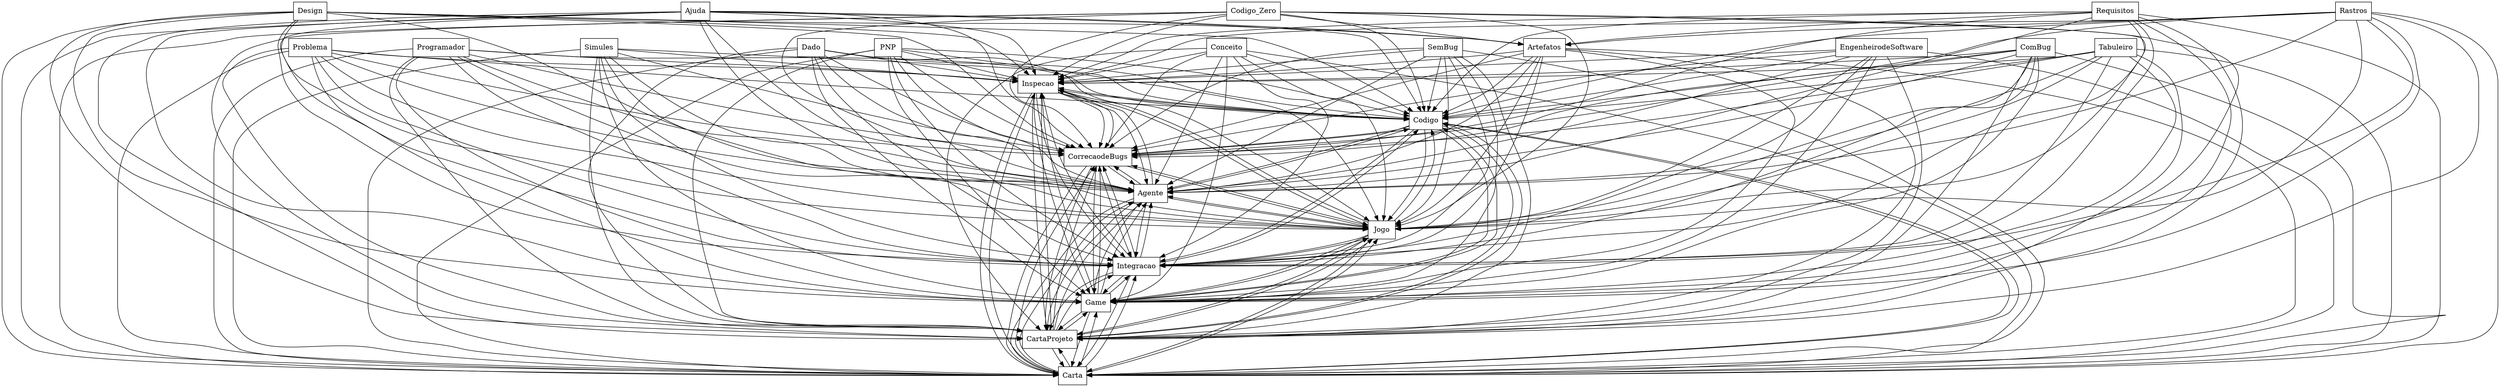 digraph{
graph [rankdir=TB];
node [shape=box];
edge [arrowhead=normal];
0[label="Inspecao",]
1[label="Programador",]
2[label="Conceito",]
3[label="Codigo",]
4[label="EngenheirodeSoftware",]
5[label="Carta",]
6[label="CartaProjeto",]
7[label="Game",]
8[label="Simules",]
9[label="Artefatos",]
10[label="Codigo_Zero",]
11[label="SemBug",]
12[label="Ajuda",]
13[label="Integracao",]
14[label="PNP",]
15[label="Requisitos",]
16[label="Design",]
17[label="Jogo",]
18[label="Tabuleiro",]
19[label="ComBug",]
20[label="Problema",]
21[label="Dado",]
22[label="Rastros",]
23[label="Agente",]
24[label="CorrecaodeBugs",]
0->3[label="",]
0->5[label="",]
0->6[label="",]
0->7[label="",]
0->13[label="",]
0->17[label="",]
0->23[label="",]
0->24[label="",]
1->0[label="",]
1->3[label="",]
1->5[label="",]
1->6[label="",]
1->7[label="",]
1->13[label="",]
1->17[label="",]
1->23[label="",]
1->24[label="",]
2->0[label="",]
2->3[label="",]
2->5[label="",]
2->6[label="",]
2->7[label="",]
2->13[label="",]
2->17[label="",]
2->23[label="",]
2->24[label="",]
3->0[label="",]
3->5[label="",]
3->6[label="",]
3->7[label="",]
3->13[label="",]
3->17[label="",]
3->23[label="",]
3->24[label="",]
4->0[label="",]
4->3[label="",]
4->5[label="",]
4->6[label="",]
4->7[label="",]
4->13[label="",]
4->17[label="",]
4->23[label="",]
4->24[label="",]
5->0[label="",]
5->3[label="",]
5->6[label="",]
5->7[label="",]
5->13[label="",]
5->17[label="",]
5->23[label="",]
5->24[label="",]
6->0[label="",]
6->3[label="",]
6->5[label="",]
6->7[label="",]
6->13[label="",]
6->17[label="",]
6->23[label="",]
6->24[label="",]
7->0[label="",]
7->3[label="",]
7->5[label="",]
7->6[label="",]
7->13[label="",]
7->17[label="",]
7->23[label="",]
7->24[label="",]
8->0[label="",]
8->3[label="",]
8->5[label="",]
8->6[label="",]
8->7[label="",]
8->13[label="",]
8->17[label="",]
8->23[label="",]
8->24[label="",]
9->0[label="",]
9->3[label="",]
9->5[label="",]
9->6[label="",]
9->7[label="",]
9->13[label="",]
9->17[label="",]
9->23[label="",]
9->24[label="",]
10->0[label="",]
10->3[label="",]
10->5[label="",]
10->6[label="",]
10->7[label="",]
10->9[label="",]
10->13[label="",]
10->17[label="",]
10->23[label="",]
10->24[label="",]
11->0[label="",]
11->3[label="",]
11->5[label="",]
11->6[label="",]
11->7[label="",]
11->13[label="",]
11->17[label="",]
11->23[label="",]
11->24[label="",]
12->0[label="",]
12->3[label="",]
12->5[label="",]
12->6[label="",]
12->7[label="",]
12->9[label="",]
12->13[label="",]
12->17[label="",]
12->23[label="",]
12->24[label="",]
13->0[label="",]
13->3[label="",]
13->5[label="",]
13->6[label="",]
13->7[label="",]
13->17[label="",]
13->23[label="",]
13->24[label="",]
14->0[label="",]
14->3[label="",]
14->5[label="",]
14->6[label="",]
14->7[label="",]
14->13[label="",]
14->17[label="",]
14->23[label="",]
14->24[label="",]
15->0[label="",]
15->3[label="",]
15->5[label="",]
15->6[label="",]
15->7[label="",]
15->9[label="",]
15->13[label="",]
15->17[label="",]
15->23[label="",]
15->24[label="",]
16->0[label="",]
16->3[label="",]
16->5[label="",]
16->6[label="",]
16->7[label="",]
16->9[label="",]
16->13[label="",]
16->17[label="",]
16->23[label="",]
16->24[label="",]
17->0[label="",]
17->3[label="",]
17->5[label="",]
17->6[label="",]
17->7[label="",]
17->13[label="",]
17->23[label="",]
17->24[label="",]
18->0[label="",]
18->3[label="",]
18->5[label="",]
18->6[label="",]
18->7[label="",]
18->13[label="",]
18->17[label="",]
18->23[label="",]
18->24[label="",]
19->0[label="",]
19->3[label="",]
19->5[label="",]
19->6[label="",]
19->7[label="",]
19->13[label="",]
19->17[label="",]
19->23[label="",]
19->24[label="",]
20->0[label="",]
20->3[label="",]
20->5[label="",]
20->6[label="",]
20->7[label="",]
20->13[label="",]
20->17[label="",]
20->23[label="",]
20->24[label="",]
21->0[label="",]
21->3[label="",]
21->5[label="",]
21->6[label="",]
21->7[label="",]
21->13[label="",]
21->17[label="",]
21->23[label="",]
21->24[label="",]
22->0[label="",]
22->3[label="",]
22->5[label="",]
22->6[label="",]
22->7[label="",]
22->9[label="",]
22->13[label="",]
22->17[label="",]
22->23[label="",]
22->24[label="",]
23->0[label="",]
23->3[label="",]
23->5[label="",]
23->6[label="",]
23->7[label="",]
23->13[label="",]
23->17[label="",]
23->24[label="",]
24->0[label="",]
24->3[label="",]
24->5[label="",]
24->6[label="",]
24->7[label="",]
24->13[label="",]
24->17[label="",]
24->23[label="",]
}
